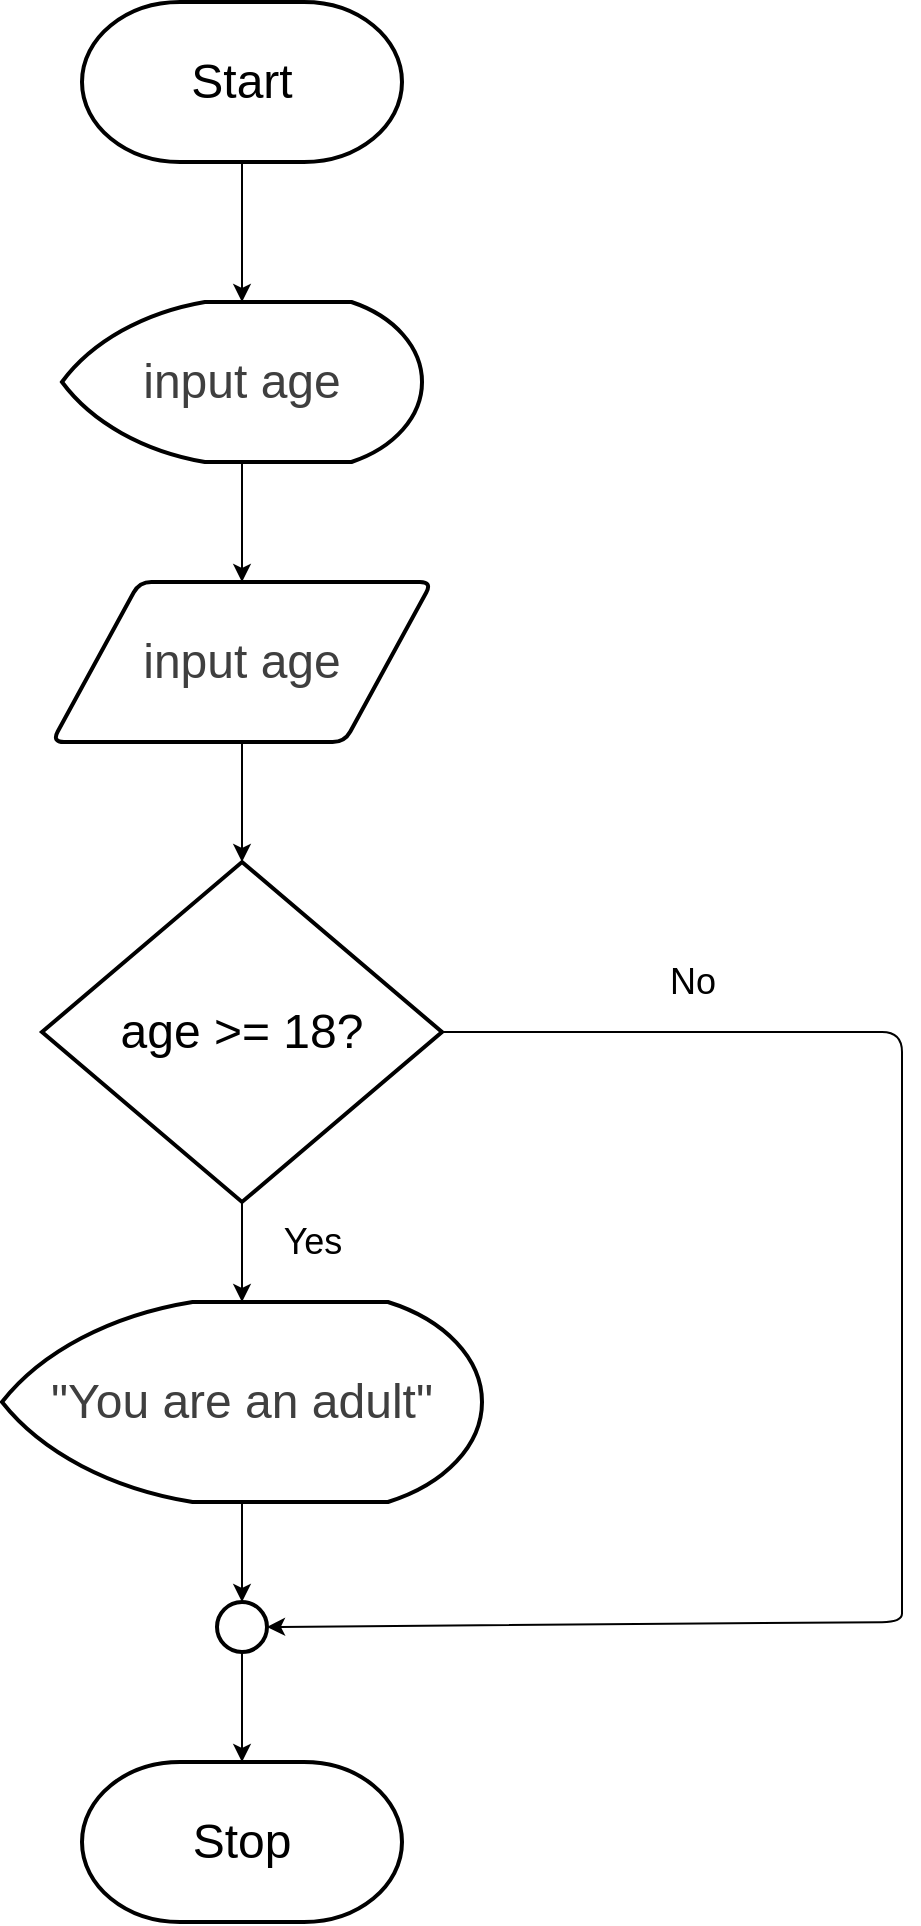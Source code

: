 <mxfile>
    <diagram id="oYgwd0mu82xfKIBAq4vq" name="Page-1">
        <mxGraphModel dx="1551" dy="777" grid="1" gridSize="10" guides="1" tooltips="1" connect="1" arrows="1" fold="1" page="1" pageScale="1" pageWidth="850" pageHeight="1100" math="0" shadow="0">
            <root>
                <mxCell id="0"/>
                <mxCell id="1" parent="0"/>
                <mxCell id="2" value="&lt;font style=&quot;font-size: 24px;&quot;&gt;Start&lt;/font&gt;" style="strokeWidth=2;html=1;shape=mxgraph.flowchart.terminator;whiteSpace=wrap;" vertex="1" parent="1">
                    <mxGeometry x="310" y="80" width="160" height="80" as="geometry"/>
                </mxCell>
                <mxCell id="7" value="&lt;font style=&quot;font-size: 24px;&quot;&gt;age &amp;gt;= 18?&lt;/font&gt;" style="strokeWidth=2;html=1;shape=mxgraph.flowchart.decision;whiteSpace=wrap;" vertex="1" parent="1">
                    <mxGeometry x="290" y="510" width="200" height="170" as="geometry"/>
                </mxCell>
                <mxCell id="19" style="edgeStyle=none;html=1;exitX=0.5;exitY=1;exitDx=0;exitDy=0;exitPerimeter=0;entryX=0.5;entryY=0;entryDx=0;entryDy=0;fontFamily=Helvetica;fontSize=12;fontColor=default;" edge="1" parent="1" source="9" target="15">
                    <mxGeometry relative="1" as="geometry"/>
                </mxCell>
                <mxCell id="9" value="&lt;span style=&quot;color: rgb(63, 63, 63); font-size: 24px;&quot;&gt;input age&lt;/span&gt;" style="strokeWidth=2;html=1;shape=mxgraph.flowchart.display;whiteSpace=wrap;rounded=1;strokeColor=default;align=center;verticalAlign=middle;arcSize=12;fontFamily=Helvetica;fontSize=12;fontColor=default;fillColor=default;" vertex="1" parent="1">
                    <mxGeometry x="300" y="230" width="180" height="80" as="geometry"/>
                </mxCell>
                <mxCell id="15" value="&lt;span style=&quot;color: rgb(63, 63, 63); font-size: 24px;&quot;&gt;input age&lt;/span&gt;" style="shape=parallelogram;html=1;strokeWidth=2;perimeter=parallelogramPerimeter;whiteSpace=wrap;rounded=1;arcSize=12;size=0.23;strokeColor=default;align=center;verticalAlign=middle;fontFamily=Helvetica;fontSize=12;fontColor=default;fillColor=default;" vertex="1" parent="1">
                    <mxGeometry x="295" y="370" width="190" height="80" as="geometry"/>
                </mxCell>
                <mxCell id="25" value="" style="edgeStyle=none;html=1;fontFamily=Helvetica;fontSize=12;fontColor=default;" edge="1" parent="1" source="16" target="24">
                    <mxGeometry relative="1" as="geometry"/>
                </mxCell>
                <mxCell id="16" value="&lt;span style=&quot;color: rgb(63, 63, 63); font-size: 24px;&quot;&gt;&quot;You are an adult&quot;&lt;/span&gt;" style="strokeWidth=2;html=1;shape=mxgraph.flowchart.display;whiteSpace=wrap;rounded=1;strokeColor=default;align=center;verticalAlign=middle;arcSize=12;fontFamily=Helvetica;fontSize=12;fontColor=default;fillColor=default;" vertex="1" parent="1">
                    <mxGeometry x="270" y="730" width="240" height="100" as="geometry"/>
                </mxCell>
                <mxCell id="17" value="&lt;font style=&quot;font-size: 24px;&quot;&gt;Stop&lt;/font&gt;" style="strokeWidth=2;html=1;shape=mxgraph.flowchart.terminator;whiteSpace=wrap;" vertex="1" parent="1">
                    <mxGeometry x="310" y="960" width="160" height="80" as="geometry"/>
                </mxCell>
                <mxCell id="18" style="edgeStyle=none;html=1;entryX=0.5;entryY=0;entryDx=0;entryDy=0;entryPerimeter=0;fontFamily=Helvetica;fontSize=12;fontColor=default;" edge="1" parent="1" source="2" target="9">
                    <mxGeometry relative="1" as="geometry"/>
                </mxCell>
                <mxCell id="20" style="edgeStyle=none;html=1;exitX=0.5;exitY=1;exitDx=0;exitDy=0;entryX=0.5;entryY=0;entryDx=0;entryDy=0;entryPerimeter=0;fontFamily=Helvetica;fontSize=12;fontColor=default;" edge="1" parent="1" source="15" target="7">
                    <mxGeometry relative="1" as="geometry"/>
                </mxCell>
                <mxCell id="21" style="edgeStyle=none;html=1;exitX=0.5;exitY=1;exitDx=0;exitDy=0;exitPerimeter=0;entryX=0.5;entryY=0;entryDx=0;entryDy=0;entryPerimeter=0;fontFamily=Helvetica;fontSize=12;fontColor=default;" edge="1" parent="1" source="7" target="16">
                    <mxGeometry relative="1" as="geometry"/>
                </mxCell>
                <mxCell id="24" value="" style="strokeWidth=2;html=1;shape=mxgraph.flowchart.start_2;whiteSpace=wrap;rounded=1;strokeColor=default;align=center;verticalAlign=middle;arcSize=12;fontFamily=Helvetica;fontSize=12;fontColor=default;fillColor=default;" vertex="1" parent="1">
                    <mxGeometry x="377.5" y="880" width="25" height="25" as="geometry"/>
                </mxCell>
                <mxCell id="27" style="edgeStyle=none;html=1;exitX=1;exitY=0.5;exitDx=0;exitDy=0;exitPerimeter=0;entryX=1;entryY=0.5;entryDx=0;entryDy=0;entryPerimeter=0;fontFamily=Helvetica;fontSize=12;fontColor=default;" edge="1" parent="1" source="7" target="24">
                    <mxGeometry relative="1" as="geometry">
                        <Array as="points">
                            <mxPoint x="720" y="595"/>
                            <mxPoint x="720" y="873"/>
                            <mxPoint x="720" y="890"/>
                        </Array>
                    </mxGeometry>
                </mxCell>
                <mxCell id="28" style="edgeStyle=none;html=1;exitX=0.5;exitY=1;exitDx=0;exitDy=0;exitPerimeter=0;entryX=0.5;entryY=0;entryDx=0;entryDy=0;entryPerimeter=0;fontFamily=Helvetica;fontSize=12;fontColor=default;" edge="1" parent="1" source="24" target="17">
                    <mxGeometry relative="1" as="geometry"/>
                </mxCell>
                <mxCell id="29" value="&lt;font style=&quot;font-size: 18px;&quot;&gt;Yes&lt;/font&gt;" style="text;html=1;align=center;verticalAlign=middle;resizable=0;points=[];autosize=1;strokeColor=none;fillColor=none;fontFamily=Helvetica;fontSize=12;fontColor=default;" vertex="1" parent="1">
                    <mxGeometry x="400" y="680" width="50" height="40" as="geometry"/>
                </mxCell>
                <mxCell id="30" value="&lt;font style=&quot;font-size: 18px;&quot;&gt;No&lt;/font&gt;" style="text;html=1;align=center;verticalAlign=middle;resizable=0;points=[];autosize=1;strokeColor=none;fillColor=none;fontFamily=Helvetica;fontSize=12;fontColor=default;" vertex="1" parent="1">
                    <mxGeometry x="590" y="550" width="50" height="40" as="geometry"/>
                </mxCell>
            </root>
        </mxGraphModel>
    </diagram>
</mxfile>